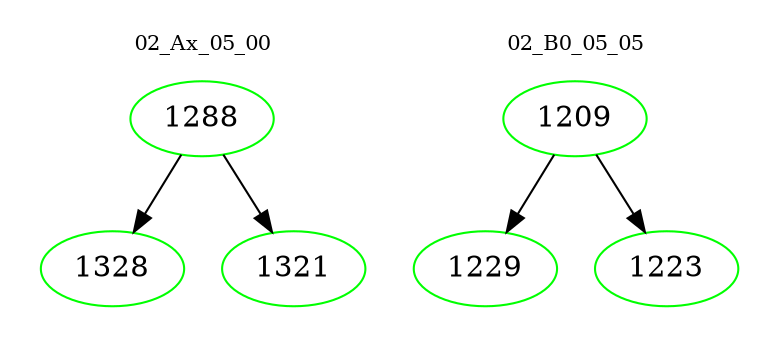 digraph{
subgraph cluster_0 {
color = white
label = "02_Ax_05_00";
fontsize=10;
T0_1288 [label="1288", color="green"]
T0_1288 -> T0_1328 [color="black"]
T0_1328 [label="1328", color="green"]
T0_1288 -> T0_1321 [color="black"]
T0_1321 [label="1321", color="green"]
}
subgraph cluster_1 {
color = white
label = "02_B0_05_05";
fontsize=10;
T1_1209 [label="1209", color="green"]
T1_1209 -> T1_1229 [color="black"]
T1_1229 [label="1229", color="green"]
T1_1209 -> T1_1223 [color="black"]
T1_1223 [label="1223", color="green"]
}
}
